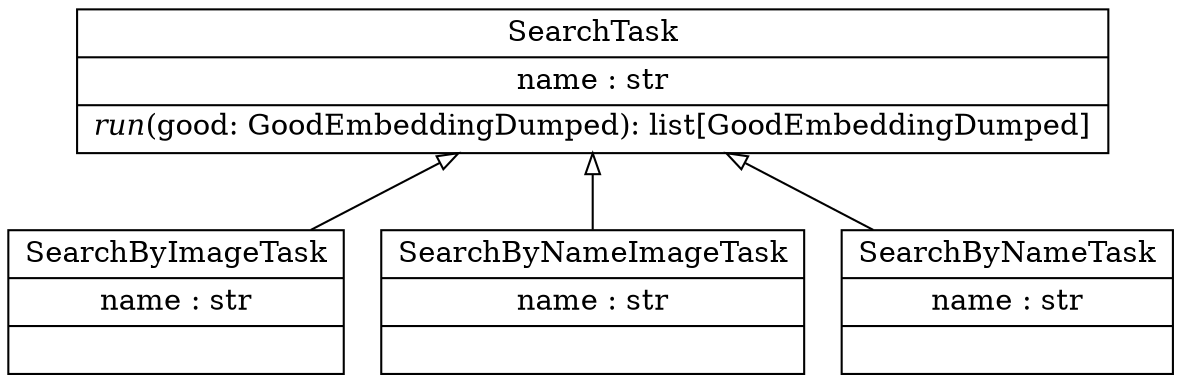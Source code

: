 digraph "classes_PyReverse" {
rankdir=BT
charset="utf-8"
"tasks.vector_storage.search.SearchByImageTask" [color="black", fontcolor="black", label=<{SearchByImageTask|name : str<br ALIGN="LEFT"/>|}>, shape="record", style="solid"];
"tasks.vector_storage.search.SearchByNameImageTask" [color="black", fontcolor="black", label=<{SearchByNameImageTask|name : str<br ALIGN="LEFT"/>|}>, shape="record", style="solid"];
"tasks.vector_storage.search.SearchByNameTask" [color="black", fontcolor="black", label=<{SearchByNameTask|name : str<br ALIGN="LEFT"/>|}>, shape="record", style="solid"];
"tasks.vector_storage.search.SearchTask" [color="black", fontcolor="black", label=<{SearchTask|name : str<br ALIGN="LEFT"/>|<I>run</I>(good: GoodEmbeddingDumped): list[GoodEmbeddingDumped]<br ALIGN="LEFT"/>}>, shape="record", style="solid"];
"tasks.vector_storage.search.SearchByImageTask" -> "tasks.vector_storage.search.SearchTask" [arrowhead="empty", arrowtail="none"];
"tasks.vector_storage.search.SearchByNameImageTask" -> "tasks.vector_storage.search.SearchTask" [arrowhead="empty", arrowtail="none"];
"tasks.vector_storage.search.SearchByNameTask" -> "tasks.vector_storage.search.SearchTask" [arrowhead="empty", arrowtail="none"];
}
